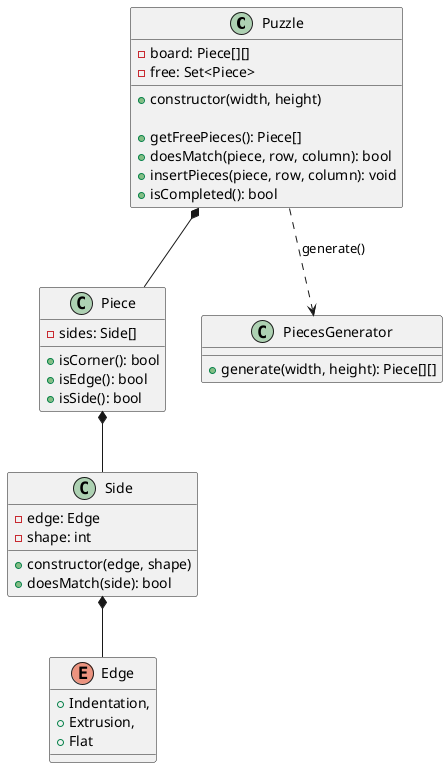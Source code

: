@startuml
class Puzzle {
    - board: Piece[][]
    - free: Set<Piece>
    + constructor(width, height)

    + getFreePieces(): Piece[]
    + doesMatch(piece, row, column): bool
    + insertPieces(piece, row, column): void
    + isCompleted(): bool
}
Puzzle *-- Piece
Puzzle ..> PiecesGenerator: generate()

class PiecesGenerator {
    + generate(width, height): Piece[][]
}

class Piece {
    - sides: Side[]
    + isCorner(): bool
    + isEdge(): bool
    + isSide(): bool
}
Piece *-- Side

enum Edge {
    + Indentation,
    + Extrusion,
    + Flat
}

class Side {
    - edge: Edge
    - shape: int
    + constructor(edge, shape)
    + doesMatch(side): bool
}
Side *-- Edge

@enduml
